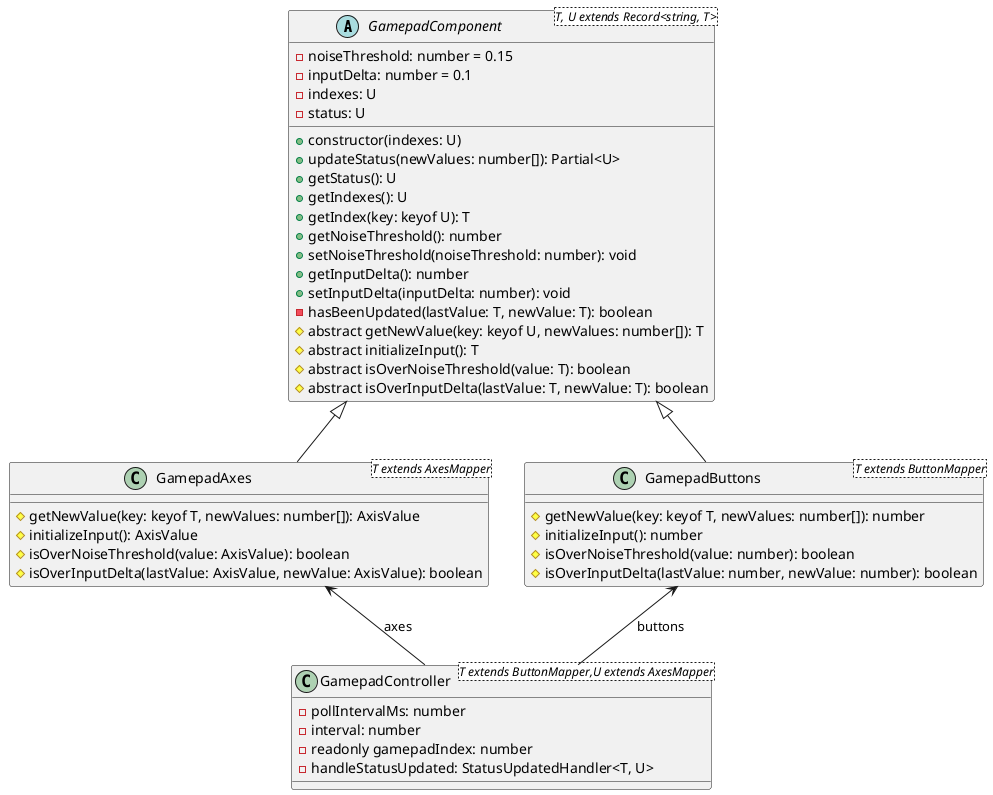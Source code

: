 @startuml

abstract class GamepadComponent<T, U extends Record<string, T>> {
  - noiseThreshold: number = 0.15
  - inputDelta: number = 0.1
  - indexes: U
  - status: U

  + constructor(indexes: U)
  + updateStatus(newValues: number[]): Partial<U>
  + getStatus(): U
  + getIndexes(): U
  + getIndex(key: keyof U): T
  + getNoiseThreshold(): number
  + setNoiseThreshold(noiseThreshold: number): void
  + getInputDelta(): number
  + setInputDelta(inputDelta: number): void
  - hasBeenUpdated(lastValue: T, newValue: T): boolean
  # abstract getNewValue(key: keyof U, newValues: number[]): T
  # abstract initializeInput(): T
  # abstract isOverNoiseThreshold(value: T): boolean
  # abstract isOverInputDelta(lastValue: T, newValue: T): boolean
}

class GamepadAxes<T extends AxesMapper> extends GamepadComponent {
  # getNewValue(key: keyof T, newValues: number[]): AxisValue
  # initializeInput(): AxisValue
  # isOverNoiseThreshold(value: AxisValue): boolean
  # isOverInputDelta(lastValue: AxisValue, newValue: AxisValue): boolean
}

class GamepadButtons<T extends ButtonMapper> extends GamepadComponent {
  # getNewValue(key: keyof T, newValues: number[]): number
  # initializeInput(): number
  # isOverNoiseThreshold(value: number): boolean
  # isOverInputDelta(lastValue: number, newValue: number): boolean
}

class GamepadController<T extends ButtonMapper,U extends AxesMapper> {
  - pollIntervalMs: number
  - interval: number
  - readonly gamepadIndex: number
  - handleStatusUpdated: StatusUpdatedHandler<T, U>
}

GamepadAxes <-- GamepadController : axes
GamepadButtons <-- GamepadController : buttons

@enduml
